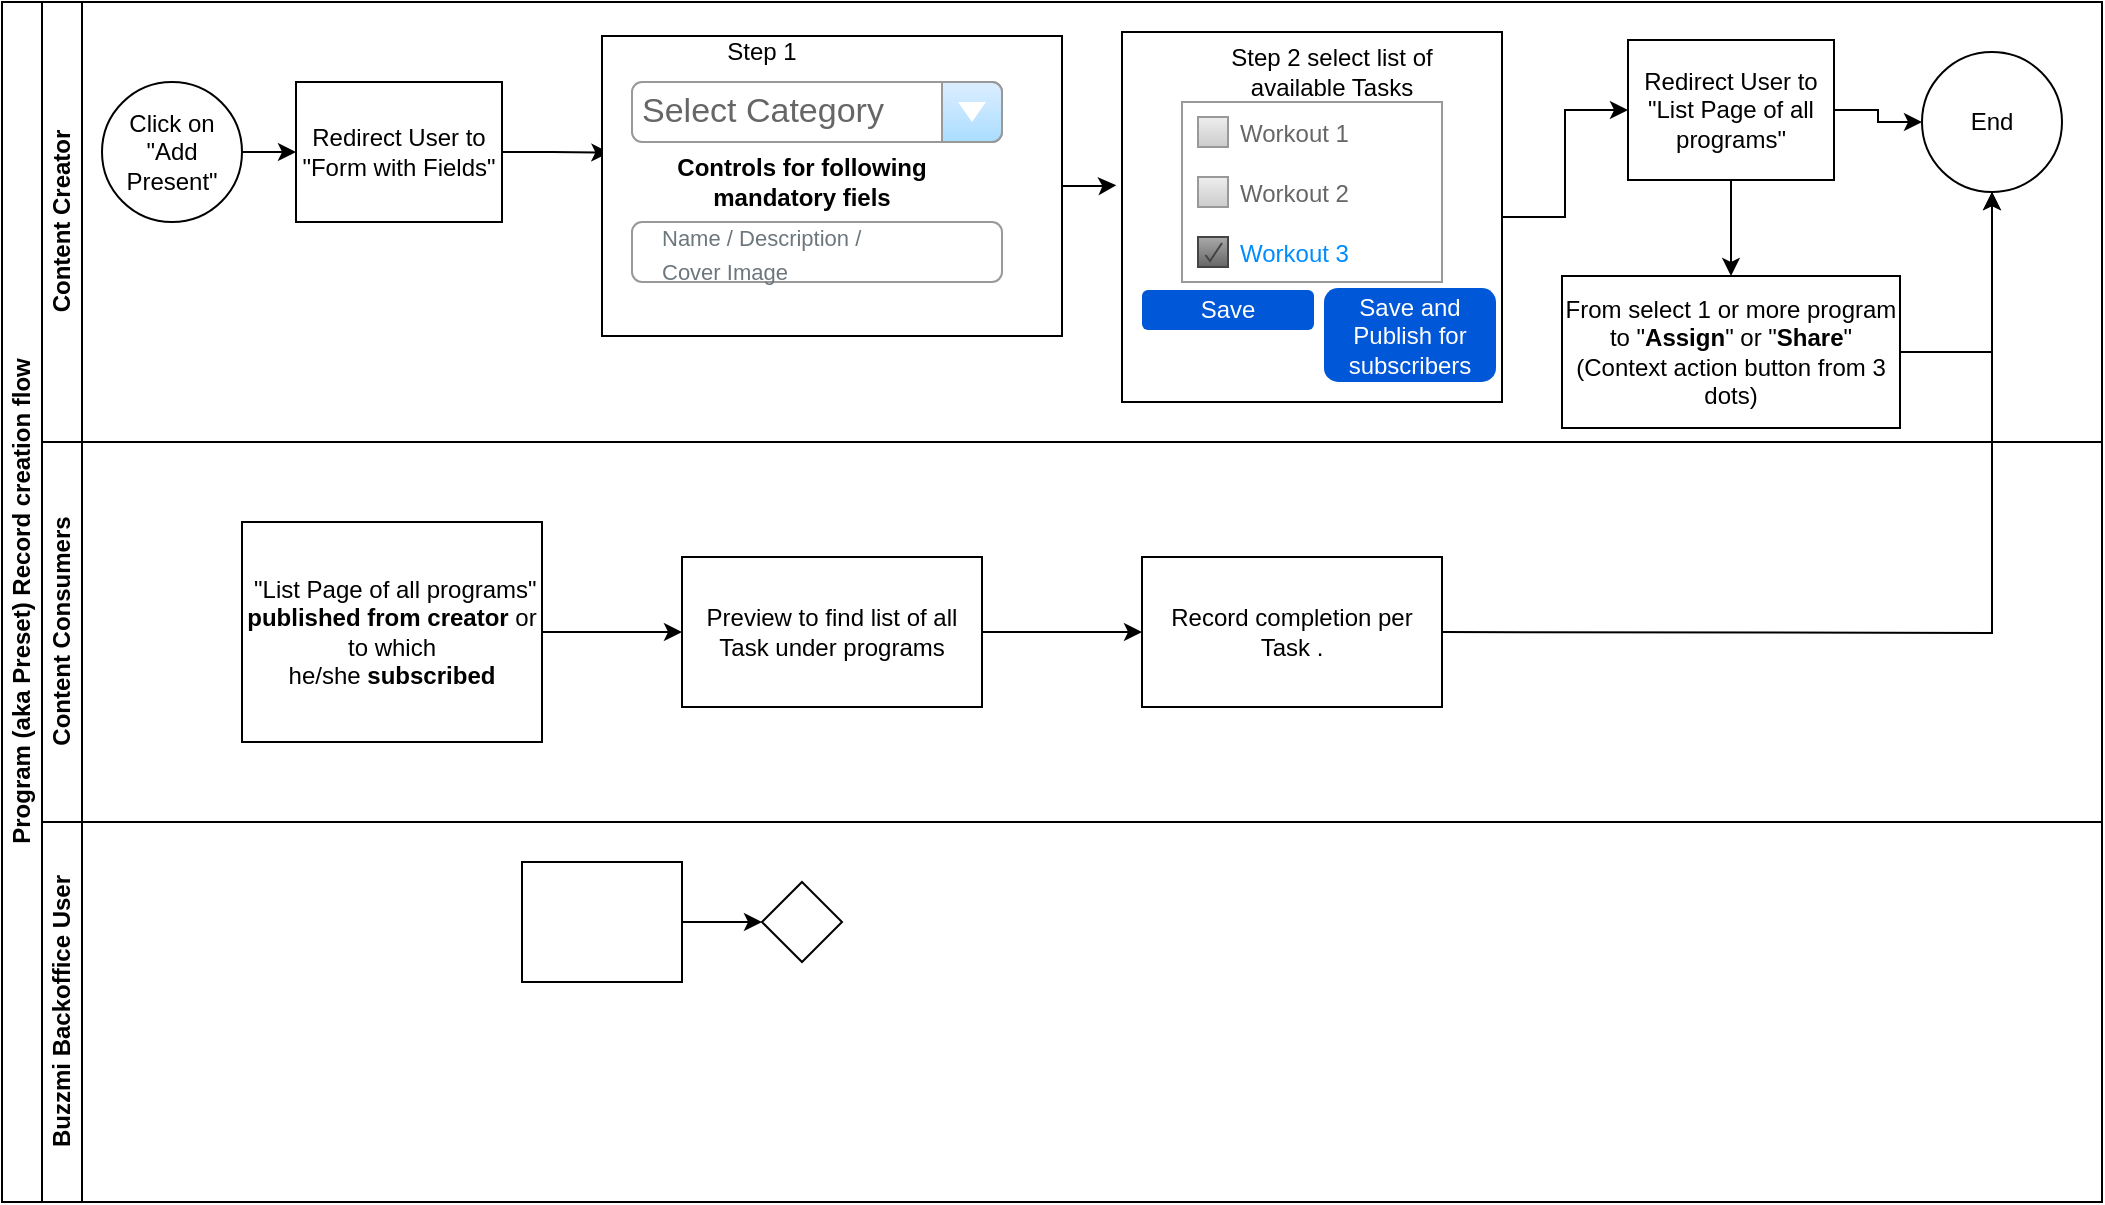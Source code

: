 <mxfile version="23.0.2" type="github">
  <diagram id="prtHgNgQTEPvFCAcTncT" name="Page-1">
    <mxGraphModel dx="1098" dy="506" grid="1" gridSize="10" guides="1" tooltips="1" connect="1" arrows="1" fold="1" page="1" pageScale="1" pageWidth="827" pageHeight="1169" math="0" shadow="0">
      <root>
        <mxCell id="0" />
        <mxCell id="1" parent="0" />
        <mxCell id="dNxyNK7c78bLwvsdeMH5-19" value="Program (aka Preset) Record creation flow" style="swimlane;html=1;childLayout=stackLayout;resizeParent=1;resizeParentMax=0;horizontal=0;startSize=20;horizontalStack=0;" parent="1" vertex="1">
          <mxGeometry x="120" y="120" width="1050" height="600" as="geometry" />
        </mxCell>
        <mxCell id="dNxyNK7c78bLwvsdeMH5-20" value="Content Creator" style="swimlane;html=1;startSize=20;horizontal=0;" parent="dNxyNK7c78bLwvsdeMH5-19" vertex="1">
          <mxGeometry x="20" width="1030" height="220" as="geometry" />
        </mxCell>
        <mxCell id="dNxyNK7c78bLwvsdeMH5-25" value="" style="edgeStyle=orthogonalEdgeStyle;rounded=0;orthogonalLoop=1;jettySize=auto;html=1;" parent="dNxyNK7c78bLwvsdeMH5-20" source="dNxyNK7c78bLwvsdeMH5-23" target="dNxyNK7c78bLwvsdeMH5-24" edge="1">
          <mxGeometry relative="1" as="geometry" />
        </mxCell>
        <mxCell id="dNxyNK7c78bLwvsdeMH5-23" value="Click on &quot;Add Present&quot;" style="ellipse;whiteSpace=wrap;html=1;" parent="dNxyNK7c78bLwvsdeMH5-20" vertex="1">
          <mxGeometry x="30" y="40" width="70" height="70" as="geometry" />
        </mxCell>
        <mxCell id="gRsur6hva5v8QuKGeZ7G-42" value="" style="edgeStyle=orthogonalEdgeStyle;rounded=0;orthogonalLoop=1;jettySize=auto;html=1;entryX=0.016;entryY=0.389;entryDx=0;entryDy=0;entryPerimeter=0;" edge="1" parent="dNxyNK7c78bLwvsdeMH5-20" source="dNxyNK7c78bLwvsdeMH5-24" target="gRsur6hva5v8QuKGeZ7G-8">
          <mxGeometry relative="1" as="geometry">
            <mxPoint x="270" y="90" as="targetPoint" />
          </mxGeometry>
        </mxCell>
        <mxCell id="dNxyNK7c78bLwvsdeMH5-24" value="Redirect User to &quot;Form with Fields&quot;" style="rounded=0;whiteSpace=wrap;html=1;fontFamily=Helvetica;fontSize=12;fontColor=#000000;align=center;" parent="dNxyNK7c78bLwvsdeMH5-20" vertex="1">
          <mxGeometry x="127" y="40" width="103" height="70" as="geometry" />
        </mxCell>
        <mxCell id="gRsur6hva5v8QuKGeZ7G-43" value="" style="edgeStyle=orthogonalEdgeStyle;rounded=0;orthogonalLoop=1;jettySize=auto;html=1;entryX=-0.015;entryY=0.414;entryDx=0;entryDy=0;entryPerimeter=0;" edge="1" parent="dNxyNK7c78bLwvsdeMH5-20" source="gRsur6hva5v8QuKGeZ7G-8" target="gRsur6hva5v8QuKGeZ7G-26">
          <mxGeometry relative="1" as="geometry" />
        </mxCell>
        <mxCell id="gRsur6hva5v8QuKGeZ7G-8" value="" style="rounded=0;whiteSpace=wrap;html=1;fontFamily=Helvetica;fontSize=12;fontColor=#000000;align=center;" vertex="1" parent="dNxyNK7c78bLwvsdeMH5-20">
          <mxGeometry x="280" y="17" width="230" height="150" as="geometry" />
        </mxCell>
        <mxCell id="gRsur6hva5v8QuKGeZ7G-20" value="Select Category" style="strokeWidth=1;shadow=0;dashed=0;align=center;html=1;shape=mxgraph.mockup.forms.comboBox;strokeColor=#999999;fillColor=#ddeeff;align=left;fillColor2=#aaddff;mainText=;fontColor=#666666;fontSize=17;spacingLeft=3;" vertex="1" parent="dNxyNK7c78bLwvsdeMH5-20">
          <mxGeometry x="295" y="40" width="185" height="30" as="geometry" />
        </mxCell>
        <mxCell id="gRsur6hva5v8QuKGeZ7G-21" value="Step 1" style="text;html=1;strokeColor=none;fillColor=none;align=center;verticalAlign=middle;whiteSpace=wrap;rounded=0;" vertex="1" parent="dNxyNK7c78bLwvsdeMH5-20">
          <mxGeometry x="330" y="20" width="60" height="10" as="geometry" />
        </mxCell>
        <mxCell id="gRsur6hva5v8QuKGeZ7G-23" value="&lt;font style=&quot;font-size: 11px;&quot;&gt;Name / Description / &lt;br&gt;Cover Image&lt;/font&gt;" style="html=1;shadow=0;dashed=0;shape=mxgraph.bootstrap.rrect;rSize=5;fillColor=none;strokeColor=#999999;align=left;spacing=15;fontSize=14;fontColor=#6C767D;" vertex="1" parent="dNxyNK7c78bLwvsdeMH5-20">
          <mxGeometry x="295" y="110" width="185" height="30" as="geometry" />
        </mxCell>
        <mxCell id="gRsur6hva5v8QuKGeZ7G-24" value="&lt;b&gt;Controls for following mandatory fiels&lt;/b&gt;" style="text;html=1;strokeColor=none;fillColor=none;align=center;verticalAlign=middle;whiteSpace=wrap;rounded=0;" vertex="1" parent="dNxyNK7c78bLwvsdeMH5-20">
          <mxGeometry x="300" y="75" width="160" height="30" as="geometry" />
        </mxCell>
        <mxCell id="gRsur6hva5v8QuKGeZ7G-44" value="" style="edgeStyle=orthogonalEdgeStyle;rounded=0;orthogonalLoop=1;jettySize=auto;html=1;entryX=0;entryY=0.5;entryDx=0;entryDy=0;" edge="1" parent="dNxyNK7c78bLwvsdeMH5-20" source="gRsur6hva5v8QuKGeZ7G-26" target="gRsur6hva5v8QuKGeZ7G-38">
          <mxGeometry relative="1" as="geometry" />
        </mxCell>
        <mxCell id="gRsur6hva5v8QuKGeZ7G-26" value="" style="rounded=0;whiteSpace=wrap;html=1;fontFamily=Helvetica;fontSize=12;fontColor=#000000;align=center;" vertex="1" parent="dNxyNK7c78bLwvsdeMH5-20">
          <mxGeometry x="540" y="15" width="190" height="185" as="geometry" />
        </mxCell>
        <mxCell id="gRsur6hva5v8QuKGeZ7G-27" value="Step 2 select list of available Tasks" style="text;html=1;strokeColor=none;fillColor=none;align=center;verticalAlign=middle;whiteSpace=wrap;rounded=0;" vertex="1" parent="dNxyNK7c78bLwvsdeMH5-20">
          <mxGeometry x="580" y="20" width="130" height="30" as="geometry" />
        </mxCell>
        <mxCell id="gRsur6hva5v8QuKGeZ7G-28" value="" style="strokeWidth=1;shadow=0;dashed=0;align=center;html=1;shape=mxgraph.mockup.forms.rrect;rSize=0;strokeColor=#999999;fillColor=#ffffff;recursiveResize=0;" vertex="1" parent="dNxyNK7c78bLwvsdeMH5-20">
          <mxGeometry x="570" y="50" width="130" height="90" as="geometry" />
        </mxCell>
        <mxCell id="gRsur6hva5v8QuKGeZ7G-29" value="&lt;font style=&quot;font-size: 12px;&quot;&gt;Workout 1&lt;/font&gt;" style="strokeWidth=1;shadow=0;dashed=0;align=center;html=1;shape=mxgraph.mockup.forms.rrect;rSize=0;fillColor=#eeeeee;strokeColor=#999999;gradientColor=#cccccc;align=left;spacingLeft=4;fontSize=17;fontColor=#666666;labelPosition=right;" vertex="1" parent="gRsur6hva5v8QuKGeZ7G-28">
          <mxGeometry x="8" y="7.5" width="15" height="15" as="geometry" />
        </mxCell>
        <mxCell id="gRsur6hva5v8QuKGeZ7G-30" value="&lt;font style=&quot;font-size: 12px;&quot;&gt;Workout 2&lt;/font&gt;" style="strokeWidth=1;shadow=0;dashed=0;align=center;html=1;shape=mxgraph.mockup.forms.rrect;rSize=0;fillColor=#eeeeee;strokeColor=#999999;gradientColor=#cccccc;align=left;spacingLeft=4;fontSize=17;fontColor=#666666;labelPosition=right;" vertex="1" parent="gRsur6hva5v8QuKGeZ7G-28">
          <mxGeometry x="8" y="37.5" width="15" height="15" as="geometry" />
        </mxCell>
        <mxCell id="gRsur6hva5v8QuKGeZ7G-31" value="&lt;font style=&quot;font-size: 12px;&quot;&gt;Workout 3&lt;/font&gt;" style="strokeWidth=1;shadow=0;dashed=0;align=center;html=1;shape=mxgraph.mockup.forms.checkbox;rSize=0;resizable=0;fillColor=#aaaaaa;strokeColor=#444444;gradientColor=#666666;align=left;spacingLeft=4;fontSize=17;fontColor=#008cff;labelPosition=right;" vertex="1" parent="gRsur6hva5v8QuKGeZ7G-28">
          <mxGeometry x="8" y="67.5" width="15" height="15" as="geometry" />
        </mxCell>
        <mxCell id="gRsur6hva5v8QuKGeZ7G-37" value="Save" style="rounded=1;fillColor=#0057D8;strokeColor=none;html=1;whiteSpace=wrap;fontColor=#ffffff;align=center;verticalAlign=middle;fontStyle=0;fontSize=12;sketch=0;" vertex="1" parent="dNxyNK7c78bLwvsdeMH5-20">
          <mxGeometry x="550" y="144" width="86" height="20" as="geometry" />
        </mxCell>
        <mxCell id="gRsur6hva5v8QuKGeZ7G-45" value="" style="edgeStyle=orthogonalEdgeStyle;rounded=0;orthogonalLoop=1;jettySize=auto;html=1;" edge="1" parent="dNxyNK7c78bLwvsdeMH5-20" source="gRsur6hva5v8QuKGeZ7G-38" target="gRsur6hva5v8QuKGeZ7G-39">
          <mxGeometry relative="1" as="geometry" />
        </mxCell>
        <mxCell id="gRsur6hva5v8QuKGeZ7G-46" value="" style="edgeStyle=orthogonalEdgeStyle;rounded=0;orthogonalLoop=1;jettySize=auto;html=1;" edge="1" parent="dNxyNK7c78bLwvsdeMH5-20" source="gRsur6hva5v8QuKGeZ7G-38" target="gRsur6hva5v8QuKGeZ7G-41">
          <mxGeometry relative="1" as="geometry" />
        </mxCell>
        <mxCell id="gRsur6hva5v8QuKGeZ7G-38" value="Redirect User to &quot;List Page of all programs&quot;" style="rounded=0;whiteSpace=wrap;html=1;fontFamily=Helvetica;fontSize=12;fontColor=#000000;align=center;" vertex="1" parent="dNxyNK7c78bLwvsdeMH5-20">
          <mxGeometry x="793" y="19" width="103" height="70" as="geometry" />
        </mxCell>
        <mxCell id="gRsur6hva5v8QuKGeZ7G-39" value="End" style="ellipse;whiteSpace=wrap;html=1;" vertex="1" parent="dNxyNK7c78bLwvsdeMH5-20">
          <mxGeometry x="940" y="25" width="70" height="70" as="geometry" />
        </mxCell>
        <mxCell id="gRsur6hva5v8QuKGeZ7G-40" value="Save and Publish for subscribers" style="rounded=1;fillColor=#0057D8;strokeColor=none;html=1;whiteSpace=wrap;fontColor=#ffffff;align=center;verticalAlign=middle;fontStyle=0;fontSize=12;sketch=0;" vertex="1" parent="dNxyNK7c78bLwvsdeMH5-20">
          <mxGeometry x="641" y="143" width="86" height="47" as="geometry" />
        </mxCell>
        <mxCell id="gRsur6hva5v8QuKGeZ7G-47" style="edgeStyle=orthogonalEdgeStyle;rounded=0;orthogonalLoop=1;jettySize=auto;html=1;entryX=0.5;entryY=1;entryDx=0;entryDy=0;" edge="1" parent="dNxyNK7c78bLwvsdeMH5-20" source="gRsur6hva5v8QuKGeZ7G-41" target="gRsur6hva5v8QuKGeZ7G-39">
          <mxGeometry relative="1" as="geometry" />
        </mxCell>
        <mxCell id="gRsur6hva5v8QuKGeZ7G-41" value="From select 1 or more program to &quot;&lt;b&gt;Assign&lt;/b&gt;&quot; or &quot;&lt;b&gt;Share&lt;/b&gt;&quot; (Context action button from 3 dots)" style="rounded=0;whiteSpace=wrap;html=1;fontFamily=Helvetica;fontSize=12;fontColor=#000000;align=center;" vertex="1" parent="dNxyNK7c78bLwvsdeMH5-20">
          <mxGeometry x="760" y="137" width="169" height="76" as="geometry" />
        </mxCell>
        <mxCell id="dNxyNK7c78bLwvsdeMH5-21" value="Content Consumers" style="swimlane;html=1;startSize=20;horizontal=0;" parent="dNxyNK7c78bLwvsdeMH5-19" vertex="1">
          <mxGeometry x="20" y="220" width="1030" height="190" as="geometry" />
        </mxCell>
        <mxCell id="gRsur6hva5v8QuKGeZ7G-51" value="" style="edgeStyle=orthogonalEdgeStyle;rounded=0;orthogonalLoop=1;jettySize=auto;html=1;" edge="1" parent="dNxyNK7c78bLwvsdeMH5-21" source="gRsur6hva5v8QuKGeZ7G-48" target="gRsur6hva5v8QuKGeZ7G-49">
          <mxGeometry relative="1" as="geometry" />
        </mxCell>
        <mxCell id="gRsur6hva5v8QuKGeZ7G-48" value="&amp;nbsp;&quot;List Page of all programs&quot; &lt;b&gt;published from creator &lt;/b&gt;or to which he/she&amp;nbsp;&lt;b&gt;subscribed&lt;/b&gt;" style="rounded=0;whiteSpace=wrap;html=1;fontFamily=Helvetica;fontSize=12;fontColor=#000000;align=center;" vertex="1" parent="dNxyNK7c78bLwvsdeMH5-21">
          <mxGeometry x="100" y="40" width="150" height="110" as="geometry" />
        </mxCell>
        <mxCell id="gRsur6hva5v8QuKGeZ7G-53" value="" style="edgeStyle=orthogonalEdgeStyle;rounded=0;orthogonalLoop=1;jettySize=auto;html=1;" edge="1" parent="dNxyNK7c78bLwvsdeMH5-21" source="gRsur6hva5v8QuKGeZ7G-49" target="gRsur6hva5v8QuKGeZ7G-52">
          <mxGeometry relative="1" as="geometry" />
        </mxCell>
        <mxCell id="gRsur6hva5v8QuKGeZ7G-49" value="Preview to find list of all Task under programs" style="rounded=0;whiteSpace=wrap;html=1;fontFamily=Helvetica;fontSize=12;fontColor=#000000;align=center;" vertex="1" parent="dNxyNK7c78bLwvsdeMH5-21">
          <mxGeometry x="320" y="57.5" width="150" height="75" as="geometry" />
        </mxCell>
        <mxCell id="gRsur6hva5v8QuKGeZ7G-52" value="Record completion per Task ." style="rounded=0;whiteSpace=wrap;html=1;fontFamily=Helvetica;fontSize=12;fontColor=#000000;align=center;" vertex="1" parent="dNxyNK7c78bLwvsdeMH5-21">
          <mxGeometry x="550" y="57.5" width="150" height="75" as="geometry" />
        </mxCell>
        <mxCell id="dNxyNK7c78bLwvsdeMH5-22" value="Buzzmi Backoffice User" style="swimlane;html=1;startSize=20;horizontal=0;" parent="dNxyNK7c78bLwvsdeMH5-19" vertex="1">
          <mxGeometry x="20" y="410" width="1030" height="190" as="geometry" />
        </mxCell>
        <mxCell id="dNxyNK7c78bLwvsdeMH5-37" value="" style="edgeStyle=orthogonalEdgeStyle;rounded=0;orthogonalLoop=1;jettySize=auto;html=1;endArrow=classic;endFill=1;" parent="dNxyNK7c78bLwvsdeMH5-22" source="dNxyNK7c78bLwvsdeMH5-34" target="dNxyNK7c78bLwvsdeMH5-36" edge="1">
          <mxGeometry relative="1" as="geometry" />
        </mxCell>
        <mxCell id="dNxyNK7c78bLwvsdeMH5-34" value="" style="rounded=0;whiteSpace=wrap;html=1;fontFamily=Helvetica;fontSize=12;fontColor=#000000;align=center;" parent="dNxyNK7c78bLwvsdeMH5-22" vertex="1">
          <mxGeometry x="240" y="20" width="80" height="60" as="geometry" />
        </mxCell>
        <mxCell id="dNxyNK7c78bLwvsdeMH5-36" value="" style="rhombus;whiteSpace=wrap;html=1;fontFamily=Helvetica;fontSize=12;fontColor=#000000;align=center;" parent="dNxyNK7c78bLwvsdeMH5-22" vertex="1">
          <mxGeometry x="360" y="30" width="40" height="40" as="geometry" />
        </mxCell>
        <mxCell id="gRsur6hva5v8QuKGeZ7G-50" style="edgeStyle=orthogonalEdgeStyle;rounded=0;orthogonalLoop=1;jettySize=auto;html=1;entryX=0.5;entryY=1;entryDx=0;entryDy=0;" edge="1" parent="dNxyNK7c78bLwvsdeMH5-19" target="gRsur6hva5v8QuKGeZ7G-39">
          <mxGeometry relative="1" as="geometry">
            <mxPoint x="720" y="315" as="sourcePoint" />
          </mxGeometry>
        </mxCell>
      </root>
    </mxGraphModel>
  </diagram>
</mxfile>
